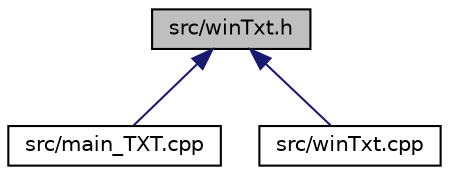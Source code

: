 digraph "src/winTxt.h"
{
 // LATEX_PDF_SIZE
  edge [fontname="Helvetica",fontsize="10",labelfontname="Helvetica",labelfontsize="10"];
  node [fontname="Helvetica",fontsize="10",shape=record];
  Node1 [label="src/winTxt.h",height=0.2,width=0.4,color="black", fillcolor="grey75", style="filled", fontcolor="black",tooltip=" "];
  Node1 -> Node2 [dir="back",color="midnightblue",fontsize="10",style="solid",fontname="Helvetica"];
  Node2 [label="src/main_TXT.cpp",height=0.2,width=0.4,color="black", fillcolor="white", style="filled",URL="$main__TXT_8cpp.html",tooltip=" "];
  Node1 -> Node3 [dir="back",color="midnightblue",fontsize="10",style="solid",fontname="Helvetica"];
  Node3 [label="src/winTxt.cpp",height=0.2,width=0.4,color="black", fillcolor="white", style="filled",URL="$winTxt_8cpp.html",tooltip=" "];
}
